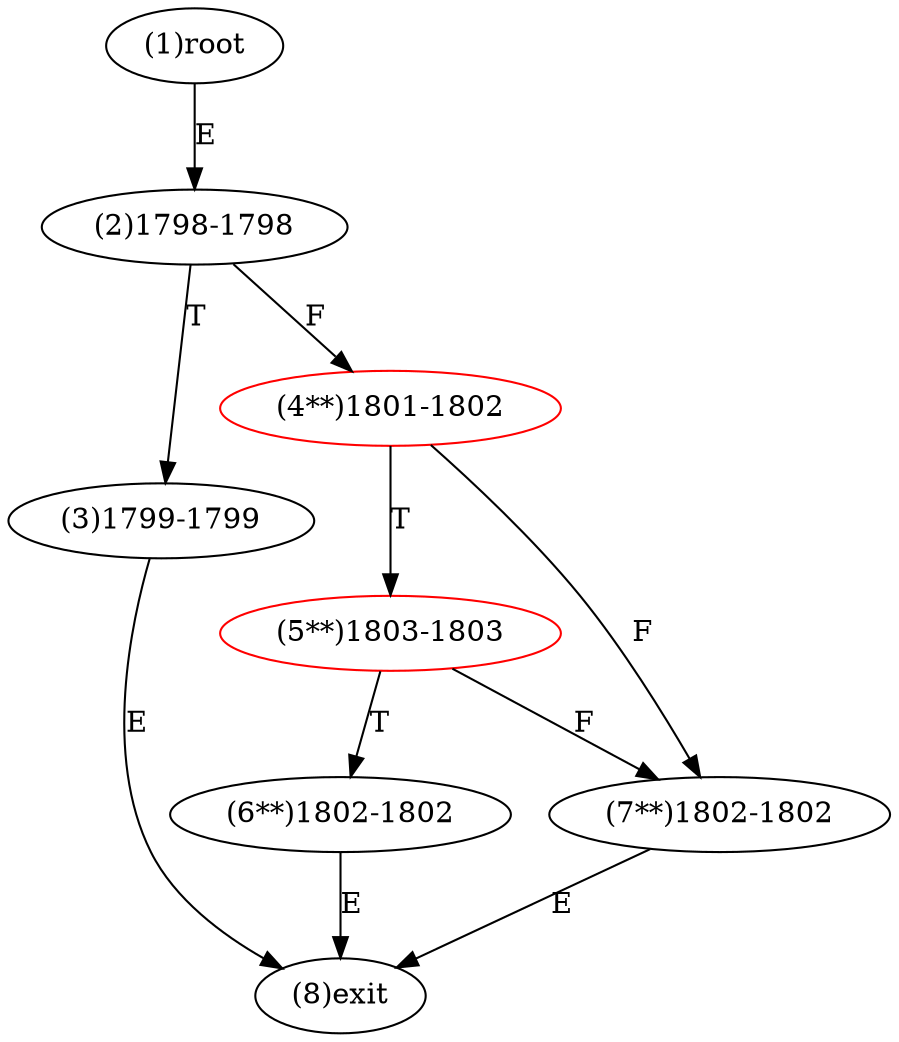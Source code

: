 digraph "" { 
1[ label="(1)root"];
2[ label="(2)1798-1798"];
3[ label="(3)1799-1799"];
4[ label="(4**)1801-1802",color=red];
5[ label="(5**)1803-1803",color=red];
6[ label="(6**)1802-1802"];
7[ label="(7**)1802-1802"];
8[ label="(8)exit"];
1->2[ label="E"];
2->4[ label="F"];
2->3[ label="T"];
3->8[ label="E"];
4->7[ label="F"];
4->5[ label="T"];
5->7[ label="F"];
5->6[ label="T"];
6->8[ label="E"];
7->8[ label="E"];
}